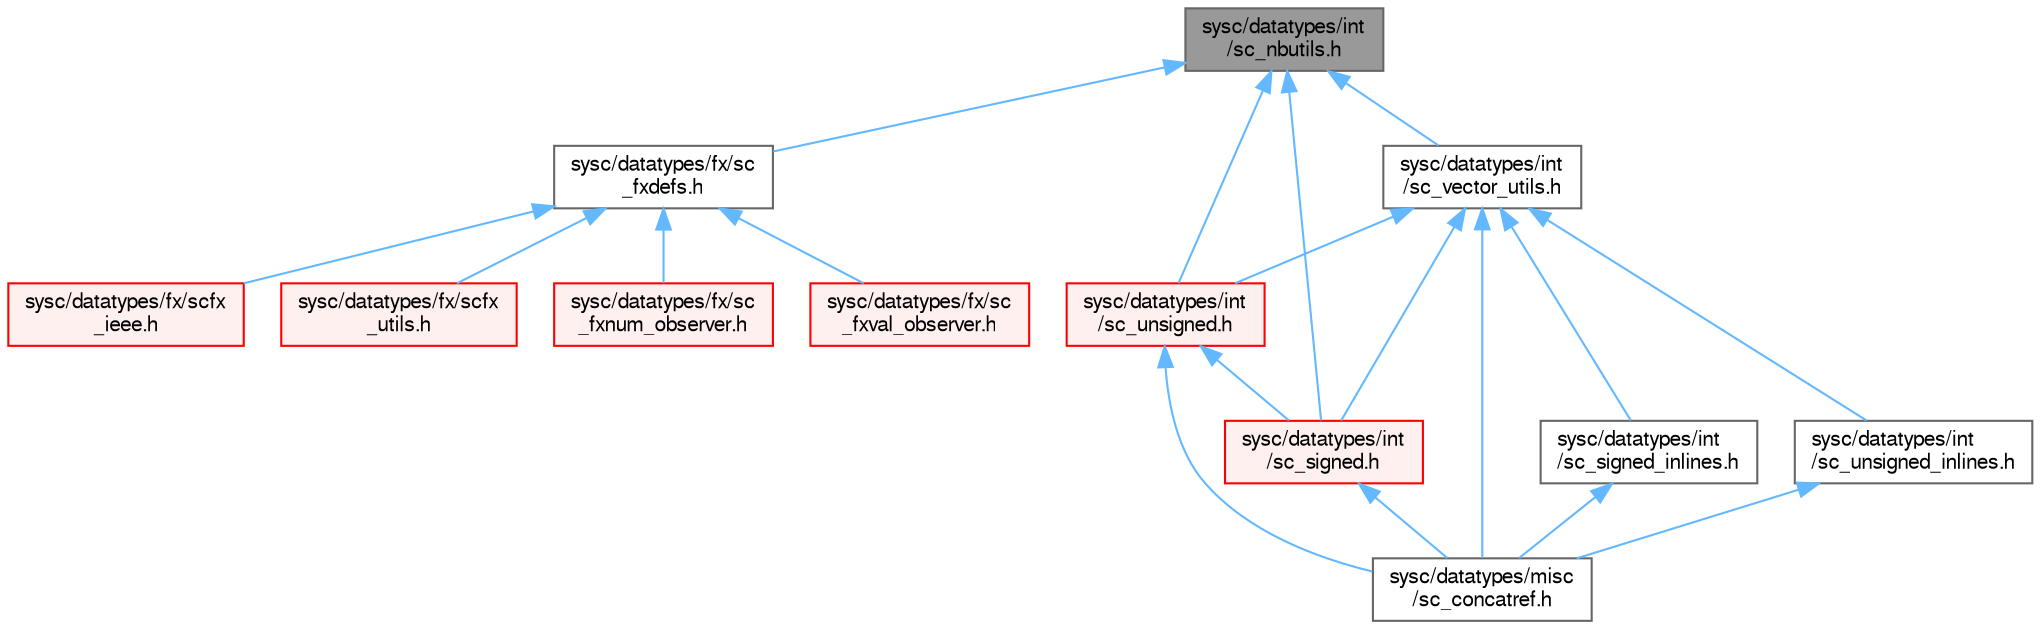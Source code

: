 digraph "sysc/datatypes/int/sc_nbutils.h"
{
 // LATEX_PDF_SIZE
  bgcolor="transparent";
  edge [fontname=FreeSans,fontsize=10,labelfontname=FreeSans,labelfontsize=10];
  node [fontname=FreeSans,fontsize=10,shape=box,height=0.2,width=0.4];
  Node1 [id="Node000001",label="sysc/datatypes/int\l/sc_nbutils.h",height=0.2,width=0.4,color="gray40", fillcolor="grey60", style="filled", fontcolor="black",tooltip=" "];
  Node1 -> Node2 [id="edge1_Node000001_Node000002",dir="back",color="steelblue1",style="solid",tooltip=" "];
  Node2 [id="Node000002",label="sysc/datatypes/fx/sc\l_fxdefs.h",height=0.2,width=0.4,color="grey40", fillcolor="white", style="filled",URL="$a00101.html",tooltip=" "];
  Node2 -> Node3 [id="edge2_Node000002_Node000003",dir="back",color="steelblue1",style="solid",tooltip=" "];
  Node3 [id="Node000003",label="sysc/datatypes/fx/sc\l_fxnum_observer.h",height=0.2,width=0.4,color="red", fillcolor="#FFF0F0", style="filled",URL="$a00095.html",tooltip=" "];
  Node2 -> Node10 [id="edge3_Node000002_Node000010",dir="back",color="steelblue1",style="solid",tooltip=" "];
  Node10 [id="Node000010",label="sysc/datatypes/fx/sc\l_fxval_observer.h",height=0.2,width=0.4,color="red", fillcolor="#FFF0F0", style="filled",URL="$a00065.html",tooltip=" "];
  Node2 -> Node12 [id="edge4_Node000002_Node000012",dir="back",color="steelblue1",style="solid",tooltip=" "];
  Node12 [id="Node000012",label="sysc/datatypes/fx/scfx\l_ieee.h",height=0.2,width=0.4,color="red", fillcolor="#FFF0F0", style="filled",URL="$a00110.html",tooltip=" "];
  Node2 -> Node46 [id="edge5_Node000002_Node000046",dir="back",color="steelblue1",style="solid",tooltip=" "];
  Node46 [id="Node000046",label="sysc/datatypes/fx/scfx\l_utils.h",height=0.2,width=0.4,color="red", fillcolor="#FFF0F0", style="filled",URL="$a00116.html",tooltip=" "];
  Node1 -> Node49 [id="edge6_Node000001_Node000049",dir="back",color="steelblue1",style="solid",tooltip=" "];
  Node49 [id="Node000049",label="sysc/datatypes/int\l/sc_signed.h",height=0.2,width=0.4,color="red", fillcolor="#FFF0F0", style="filled",URL="$a00128.html",tooltip=" "];
  Node49 -> Node21 [id="edge7_Node000049_Node000021",dir="back",color="steelblue1",style="solid",tooltip=" "];
  Node21 [id="Node000021",label="sysc/datatypes/misc\l/sc_concatref.h",height=0.2,width=0.4,color="grey40", fillcolor="white", style="filled",URL="$a00026.html",tooltip=" "];
  Node1 -> Node52 [id="edge8_Node000001_Node000052",dir="back",color="steelblue1",style="solid",tooltip=" "];
  Node52 [id="Node000052",label="sysc/datatypes/int\l/sc_unsigned.h",height=0.2,width=0.4,color="red", fillcolor="#FFF0F0", style="filled",URL="$a00176.html",tooltip=" "];
  Node52 -> Node49 [id="edge9_Node000052_Node000049",dir="back",color="steelblue1",style="solid",tooltip=" "];
  Node52 -> Node21 [id="edge10_Node000052_Node000021",dir="back",color="steelblue1",style="solid",tooltip=" "];
  Node1 -> Node80 [id="edge11_Node000001_Node000080",dir="back",color="steelblue1",style="solid",tooltip=" "];
  Node80 [id="Node000080",label="sysc/datatypes/int\l/sc_vector_utils.h",height=0.2,width=0.4,color="grey40", fillcolor="white", style="filled",URL="$a00167.html",tooltip=" "];
  Node80 -> Node49 [id="edge12_Node000080_Node000049",dir="back",color="steelblue1",style="solid",tooltip=" "];
  Node80 -> Node81 [id="edge13_Node000080_Node000081",dir="back",color="steelblue1",style="solid",tooltip=" "];
  Node81 [id="Node000081",label="sysc/datatypes/int\l/sc_signed_inlines.h",height=0.2,width=0.4,color="grey40", fillcolor="white", style="filled",URL="$a00182.html",tooltip=" "];
  Node81 -> Node21 [id="edge14_Node000081_Node000021",dir="back",color="steelblue1",style="solid",tooltip=" "];
  Node80 -> Node52 [id="edge15_Node000080_Node000052",dir="back",color="steelblue1",style="solid",tooltip=" "];
  Node80 -> Node82 [id="edge16_Node000080_Node000082",dir="back",color="steelblue1",style="solid",tooltip=" "];
  Node82 [id="Node000082",label="sysc/datatypes/int\l/sc_unsigned_inlines.h",height=0.2,width=0.4,color="grey40", fillcolor="white", style="filled",URL="$a00188.html",tooltip=" "];
  Node82 -> Node21 [id="edge17_Node000082_Node000021",dir="back",color="steelblue1",style="solid",tooltip=" "];
  Node80 -> Node21 [id="edge18_Node000080_Node000021",dir="back",color="steelblue1",style="solid",tooltip=" "];
}
